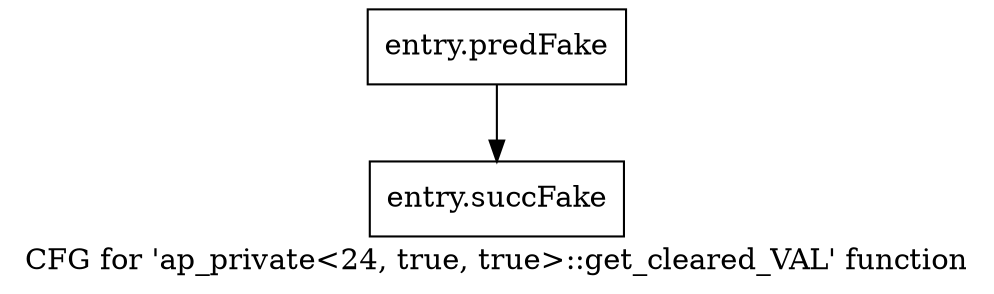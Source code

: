 digraph "CFG for 'ap_private\<24, true, true\>::get_cleared_VAL' function" {
	label="CFG for 'ap_private\<24, true, true\>::get_cleared_VAL' function";

	Node0x3cde5f0 [shape=record,filename="",linenumber="",label="{entry.predFake}"];
	Node0x3cde5f0 -> Node0x3eaff50[ callList="" memoryops="" filename="/tools/Xilinx/Vitis_HLS/2022.1/include/etc/ap_private.h" execusionnum="3200"];
	Node0x3eaff50 [shape=record,filename="/tools/Xilinx/Vitis_HLS/2022.1/include/etc/ap_private.h",linenumber="1459",label="{entry.succFake}"];
}
